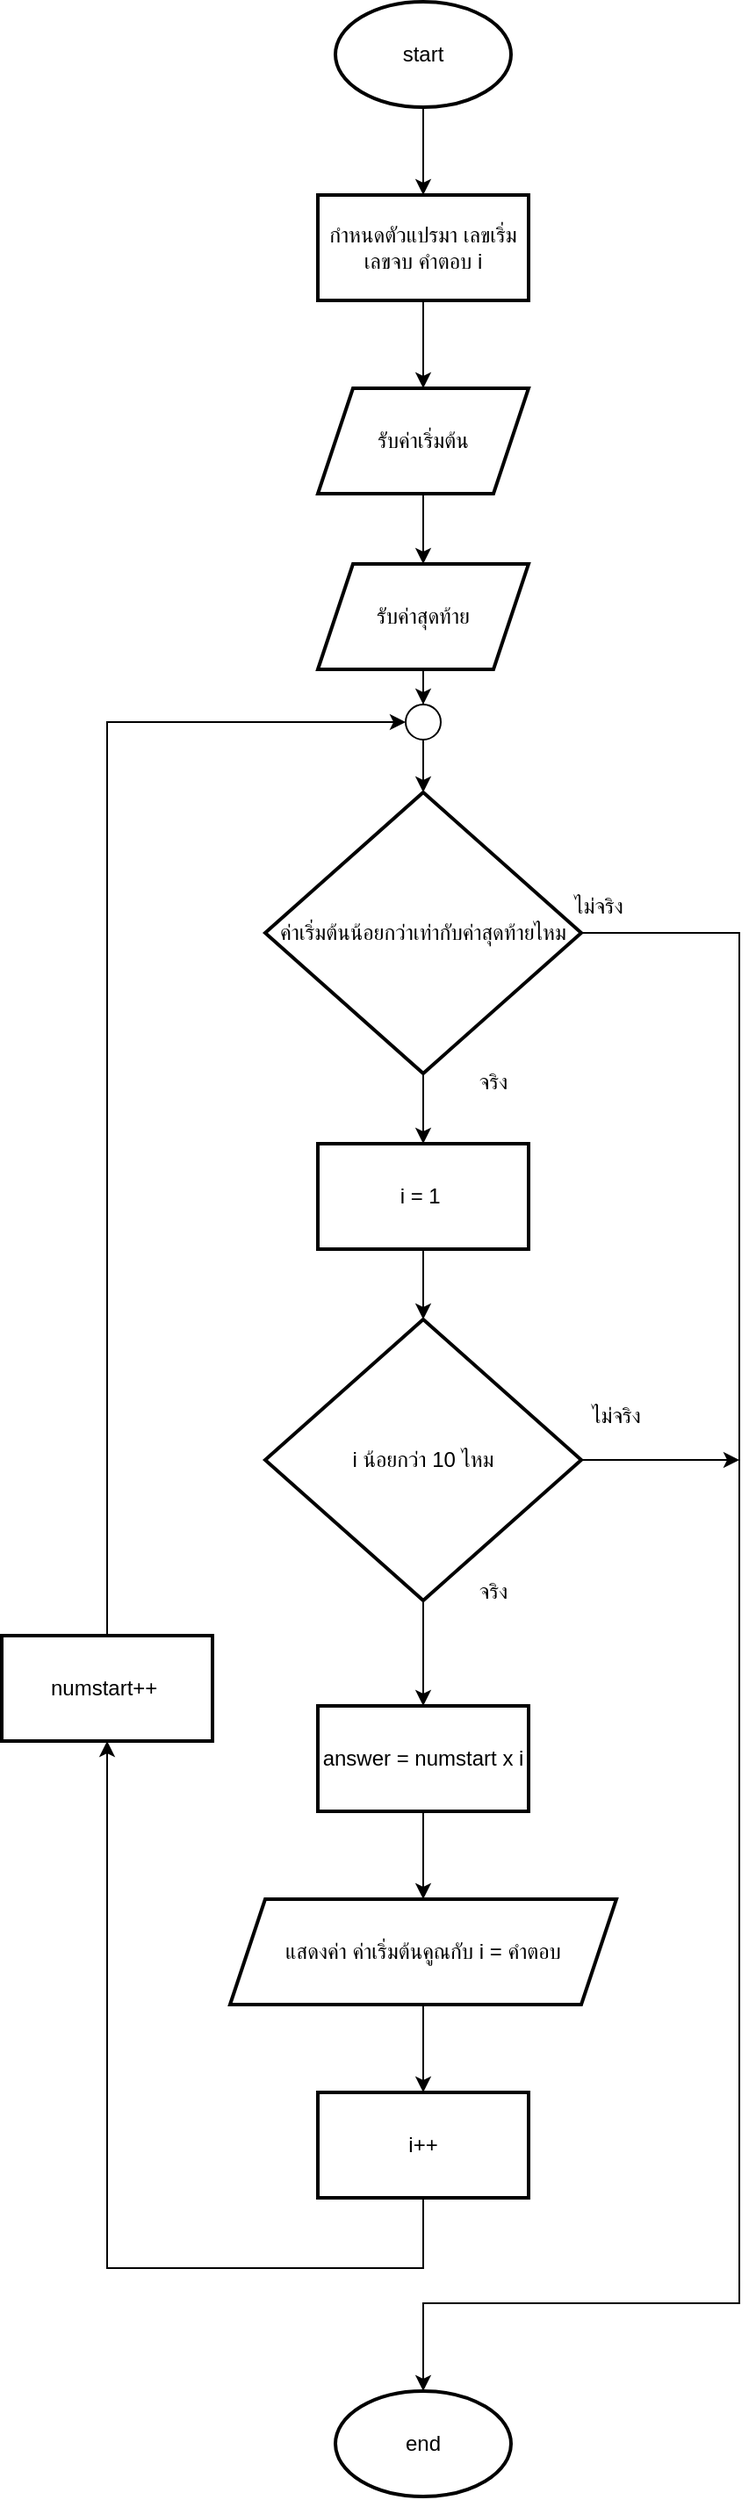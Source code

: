 <mxfile version="25.0.3">
  <diagram name="Page-1" id="TwBQwRRClLfzdEfJCQk_">
    <mxGraphModel dx="839" dy="443" grid="1" gridSize="10" guides="1" tooltips="1" connect="1" arrows="1" fold="1" page="1" pageScale="1" pageWidth="850" pageHeight="1100" math="0" shadow="0">
      <root>
        <mxCell id="0" />
        <mxCell id="1" parent="0" />
        <mxCell id="IxBeIU-h2G_jfTz0k0NQ-3" value="" style="edgeStyle=orthogonalEdgeStyle;rounded=0;orthogonalLoop=1;jettySize=auto;html=1;" edge="1" parent="1" source="IxBeIU-h2G_jfTz0k0NQ-1" target="IxBeIU-h2G_jfTz0k0NQ-2">
          <mxGeometry relative="1" as="geometry" />
        </mxCell>
        <mxCell id="IxBeIU-h2G_jfTz0k0NQ-1" value="start" style="strokeWidth=2;html=1;shape=mxgraph.flowchart.start_1;whiteSpace=wrap;" vertex="1" parent="1">
          <mxGeometry x="350" y="180" width="100" height="60" as="geometry" />
        </mxCell>
        <mxCell id="IxBeIU-h2G_jfTz0k0NQ-5" value="" style="edgeStyle=orthogonalEdgeStyle;rounded=0;orthogonalLoop=1;jettySize=auto;html=1;" edge="1" parent="1" source="IxBeIU-h2G_jfTz0k0NQ-2" target="IxBeIU-h2G_jfTz0k0NQ-4">
          <mxGeometry relative="1" as="geometry" />
        </mxCell>
        <mxCell id="IxBeIU-h2G_jfTz0k0NQ-2" value="กำหนดตัวแปรมา เลขเริ่ม เลขจบ คำตอบ i" style="whiteSpace=wrap;html=1;strokeWidth=2;" vertex="1" parent="1">
          <mxGeometry x="340" y="290" width="120" height="60" as="geometry" />
        </mxCell>
        <mxCell id="IxBeIU-h2G_jfTz0k0NQ-7" value="" style="edgeStyle=orthogonalEdgeStyle;rounded=0;orthogonalLoop=1;jettySize=auto;html=1;" edge="1" parent="1" source="IxBeIU-h2G_jfTz0k0NQ-4" target="IxBeIU-h2G_jfTz0k0NQ-6">
          <mxGeometry relative="1" as="geometry" />
        </mxCell>
        <mxCell id="IxBeIU-h2G_jfTz0k0NQ-4" value="รับค่าเริ่มต้น" style="shape=parallelogram;perimeter=parallelogramPerimeter;whiteSpace=wrap;html=1;fixedSize=1;strokeWidth=2;" vertex="1" parent="1">
          <mxGeometry x="340" y="400" width="120" height="60" as="geometry" />
        </mxCell>
        <mxCell id="IxBeIU-h2G_jfTz0k0NQ-9" value="" style="edgeStyle=orthogonalEdgeStyle;rounded=0;orthogonalLoop=1;jettySize=auto;html=1;" edge="1" parent="1" source="IxBeIU-h2G_jfTz0k0NQ-30" target="IxBeIU-h2G_jfTz0k0NQ-8">
          <mxGeometry relative="1" as="geometry" />
        </mxCell>
        <mxCell id="IxBeIU-h2G_jfTz0k0NQ-6" value="รับค่าสุดท้าย" style="shape=parallelogram;perimeter=parallelogramPerimeter;whiteSpace=wrap;html=1;fixedSize=1;strokeWidth=2;" vertex="1" parent="1">
          <mxGeometry x="340" y="500" width="120" height="60" as="geometry" />
        </mxCell>
        <mxCell id="IxBeIU-h2G_jfTz0k0NQ-18" value="" style="edgeStyle=orthogonalEdgeStyle;rounded=0;orthogonalLoop=1;jettySize=auto;html=1;" edge="1" parent="1" source="IxBeIU-h2G_jfTz0k0NQ-8" target="IxBeIU-h2G_jfTz0k0NQ-17">
          <mxGeometry relative="1" as="geometry" />
        </mxCell>
        <mxCell id="IxBeIU-h2G_jfTz0k0NQ-33" style="edgeStyle=orthogonalEdgeStyle;rounded=0;orthogonalLoop=1;jettySize=auto;html=1;entryX=0.5;entryY=0;entryDx=0;entryDy=0;entryPerimeter=0;" edge="1" parent="1" source="IxBeIU-h2G_jfTz0k0NQ-8" target="IxBeIU-h2G_jfTz0k0NQ-34">
          <mxGeometry relative="1" as="geometry">
            <mxPoint x="400" y="1610" as="targetPoint" />
            <Array as="points">
              <mxPoint x="580" y="710" />
              <mxPoint x="580" y="1490" />
              <mxPoint x="400" y="1490" />
            </Array>
          </mxGeometry>
        </mxCell>
        <mxCell id="IxBeIU-h2G_jfTz0k0NQ-8" value="ค่าเริ่มต้นน้อยกว่าเท่ากับค่าสุดท้ายไหม" style="rhombus;whiteSpace=wrap;html=1;strokeWidth=2;" vertex="1" parent="1">
          <mxGeometry x="310" y="630" width="180" height="160" as="geometry" />
        </mxCell>
        <mxCell id="IxBeIU-h2G_jfTz0k0NQ-12" value="จริง" style="text;html=1;align=center;verticalAlign=middle;whiteSpace=wrap;rounded=0;" vertex="1" parent="1">
          <mxGeometry x="410" y="780" width="60" height="30" as="geometry" />
        </mxCell>
        <mxCell id="IxBeIU-h2G_jfTz0k0NQ-22" value="" style="edgeStyle=orthogonalEdgeStyle;rounded=0;orthogonalLoop=1;jettySize=auto;html=1;" edge="1" parent="1" source="IxBeIU-h2G_jfTz0k0NQ-13" target="IxBeIU-h2G_jfTz0k0NQ-21">
          <mxGeometry relative="1" as="geometry" />
        </mxCell>
        <mxCell id="IxBeIU-h2G_jfTz0k0NQ-36" style="edgeStyle=orthogonalEdgeStyle;rounded=0;orthogonalLoop=1;jettySize=auto;html=1;" edge="1" parent="1" source="IxBeIU-h2G_jfTz0k0NQ-13">
          <mxGeometry relative="1" as="geometry">
            <mxPoint x="580" y="1010" as="targetPoint" />
          </mxGeometry>
        </mxCell>
        <mxCell id="IxBeIU-h2G_jfTz0k0NQ-13" value="i น้อยกว่า 10 ไหม" style="rhombus;whiteSpace=wrap;html=1;strokeWidth=2;" vertex="1" parent="1">
          <mxGeometry x="310" y="930" width="180" height="160" as="geometry" />
        </mxCell>
        <mxCell id="IxBeIU-h2G_jfTz0k0NQ-19" value="" style="edgeStyle=orthogonalEdgeStyle;rounded=0;orthogonalLoop=1;jettySize=auto;html=1;" edge="1" parent="1" source="IxBeIU-h2G_jfTz0k0NQ-17" target="IxBeIU-h2G_jfTz0k0NQ-13">
          <mxGeometry relative="1" as="geometry" />
        </mxCell>
        <mxCell id="IxBeIU-h2G_jfTz0k0NQ-17" value="i = 1&amp;nbsp;" style="rounded=0;whiteSpace=wrap;html=1;strokeWidth=2;" vertex="1" parent="1">
          <mxGeometry x="340" y="830" width="120" height="60" as="geometry" />
        </mxCell>
        <mxCell id="IxBeIU-h2G_jfTz0k0NQ-20" value="จริง" style="text;html=1;align=center;verticalAlign=middle;whiteSpace=wrap;rounded=0;" vertex="1" parent="1">
          <mxGeometry x="410" y="1070" width="60" height="30" as="geometry" />
        </mxCell>
        <mxCell id="IxBeIU-h2G_jfTz0k0NQ-24" value="" style="edgeStyle=orthogonalEdgeStyle;rounded=0;orthogonalLoop=1;jettySize=auto;html=1;" edge="1" parent="1" source="IxBeIU-h2G_jfTz0k0NQ-21" target="IxBeIU-h2G_jfTz0k0NQ-23">
          <mxGeometry relative="1" as="geometry" />
        </mxCell>
        <mxCell id="IxBeIU-h2G_jfTz0k0NQ-21" value="answer = numstart x i" style="whiteSpace=wrap;html=1;strokeWidth=2;" vertex="1" parent="1">
          <mxGeometry x="340" y="1150" width="120" height="60" as="geometry" />
        </mxCell>
        <mxCell id="IxBeIU-h2G_jfTz0k0NQ-26" value="" style="edgeStyle=orthogonalEdgeStyle;rounded=0;orthogonalLoop=1;jettySize=auto;html=1;" edge="1" parent="1" source="IxBeIU-h2G_jfTz0k0NQ-23" target="IxBeIU-h2G_jfTz0k0NQ-25">
          <mxGeometry relative="1" as="geometry" />
        </mxCell>
        <mxCell id="IxBeIU-h2G_jfTz0k0NQ-23" value="แสดงค่า ค่าเริ่มต้นคูณกับ i = คำตอบ" style="shape=parallelogram;perimeter=parallelogramPerimeter;whiteSpace=wrap;html=1;fixedSize=1;strokeWidth=2;" vertex="1" parent="1">
          <mxGeometry x="290" y="1260" width="220" height="60" as="geometry" />
        </mxCell>
        <mxCell id="IxBeIU-h2G_jfTz0k0NQ-27" style="edgeStyle=orthogonalEdgeStyle;rounded=0;orthogonalLoop=1;jettySize=auto;html=1;" edge="1" parent="1" source="IxBeIU-h2G_jfTz0k0NQ-25">
          <mxGeometry relative="1" as="geometry">
            <mxPoint x="220" y="1170" as="targetPoint" />
            <Array as="points">
              <mxPoint x="400" y="1470" />
              <mxPoint x="220" y="1470" />
            </Array>
          </mxGeometry>
        </mxCell>
        <mxCell id="IxBeIU-h2G_jfTz0k0NQ-25" value="i++" style="whiteSpace=wrap;html=1;strokeWidth=2;" vertex="1" parent="1">
          <mxGeometry x="340" y="1370" width="120" height="60" as="geometry" />
        </mxCell>
        <mxCell id="IxBeIU-h2G_jfTz0k0NQ-29" style="edgeStyle=orthogonalEdgeStyle;rounded=0;orthogonalLoop=1;jettySize=auto;html=1;entryX=0;entryY=0.5;entryDx=0;entryDy=0;entryPerimeter=0;" edge="1" parent="1" source="IxBeIU-h2G_jfTz0k0NQ-28" target="IxBeIU-h2G_jfTz0k0NQ-30">
          <mxGeometry relative="1" as="geometry">
            <mxPoint x="380" y="590" as="targetPoint" />
            <Array as="points">
              <mxPoint x="220" y="590" />
            </Array>
          </mxGeometry>
        </mxCell>
        <mxCell id="IxBeIU-h2G_jfTz0k0NQ-28" value="numstart++&amp;nbsp;" style="whiteSpace=wrap;html=1;strokeWidth=2;" vertex="1" parent="1">
          <mxGeometry x="160" y="1110" width="120" height="60" as="geometry" />
        </mxCell>
        <mxCell id="IxBeIU-h2G_jfTz0k0NQ-31" value="" style="edgeStyle=orthogonalEdgeStyle;rounded=0;orthogonalLoop=1;jettySize=auto;html=1;" edge="1" parent="1" source="IxBeIU-h2G_jfTz0k0NQ-6" target="IxBeIU-h2G_jfTz0k0NQ-30">
          <mxGeometry relative="1" as="geometry">
            <mxPoint x="400" y="560" as="sourcePoint" />
            <mxPoint x="400" y="630" as="targetPoint" />
          </mxGeometry>
        </mxCell>
        <mxCell id="IxBeIU-h2G_jfTz0k0NQ-30" value="" style="verticalLabelPosition=bottom;verticalAlign=top;html=1;shape=mxgraph.flowchart.on-page_reference;" vertex="1" parent="1">
          <mxGeometry x="390" y="580" width="20" height="20" as="geometry" />
        </mxCell>
        <mxCell id="IxBeIU-h2G_jfTz0k0NQ-32" value="ไม่จริง" style="text;html=1;align=center;verticalAlign=middle;whiteSpace=wrap;rounded=0;" vertex="1" parent="1">
          <mxGeometry x="470" y="680" width="60" height="30" as="geometry" />
        </mxCell>
        <mxCell id="IxBeIU-h2G_jfTz0k0NQ-34" value="end" style="strokeWidth=2;html=1;shape=mxgraph.flowchart.start_1;whiteSpace=wrap;" vertex="1" parent="1">
          <mxGeometry x="350" y="1540" width="100" height="60" as="geometry" />
        </mxCell>
        <mxCell id="IxBeIU-h2G_jfTz0k0NQ-35" value="ไม่จริง" style="text;html=1;align=center;verticalAlign=middle;whiteSpace=wrap;rounded=0;" vertex="1" parent="1">
          <mxGeometry x="480" y="970" width="60" height="30" as="geometry" />
        </mxCell>
      </root>
    </mxGraphModel>
  </diagram>
</mxfile>
